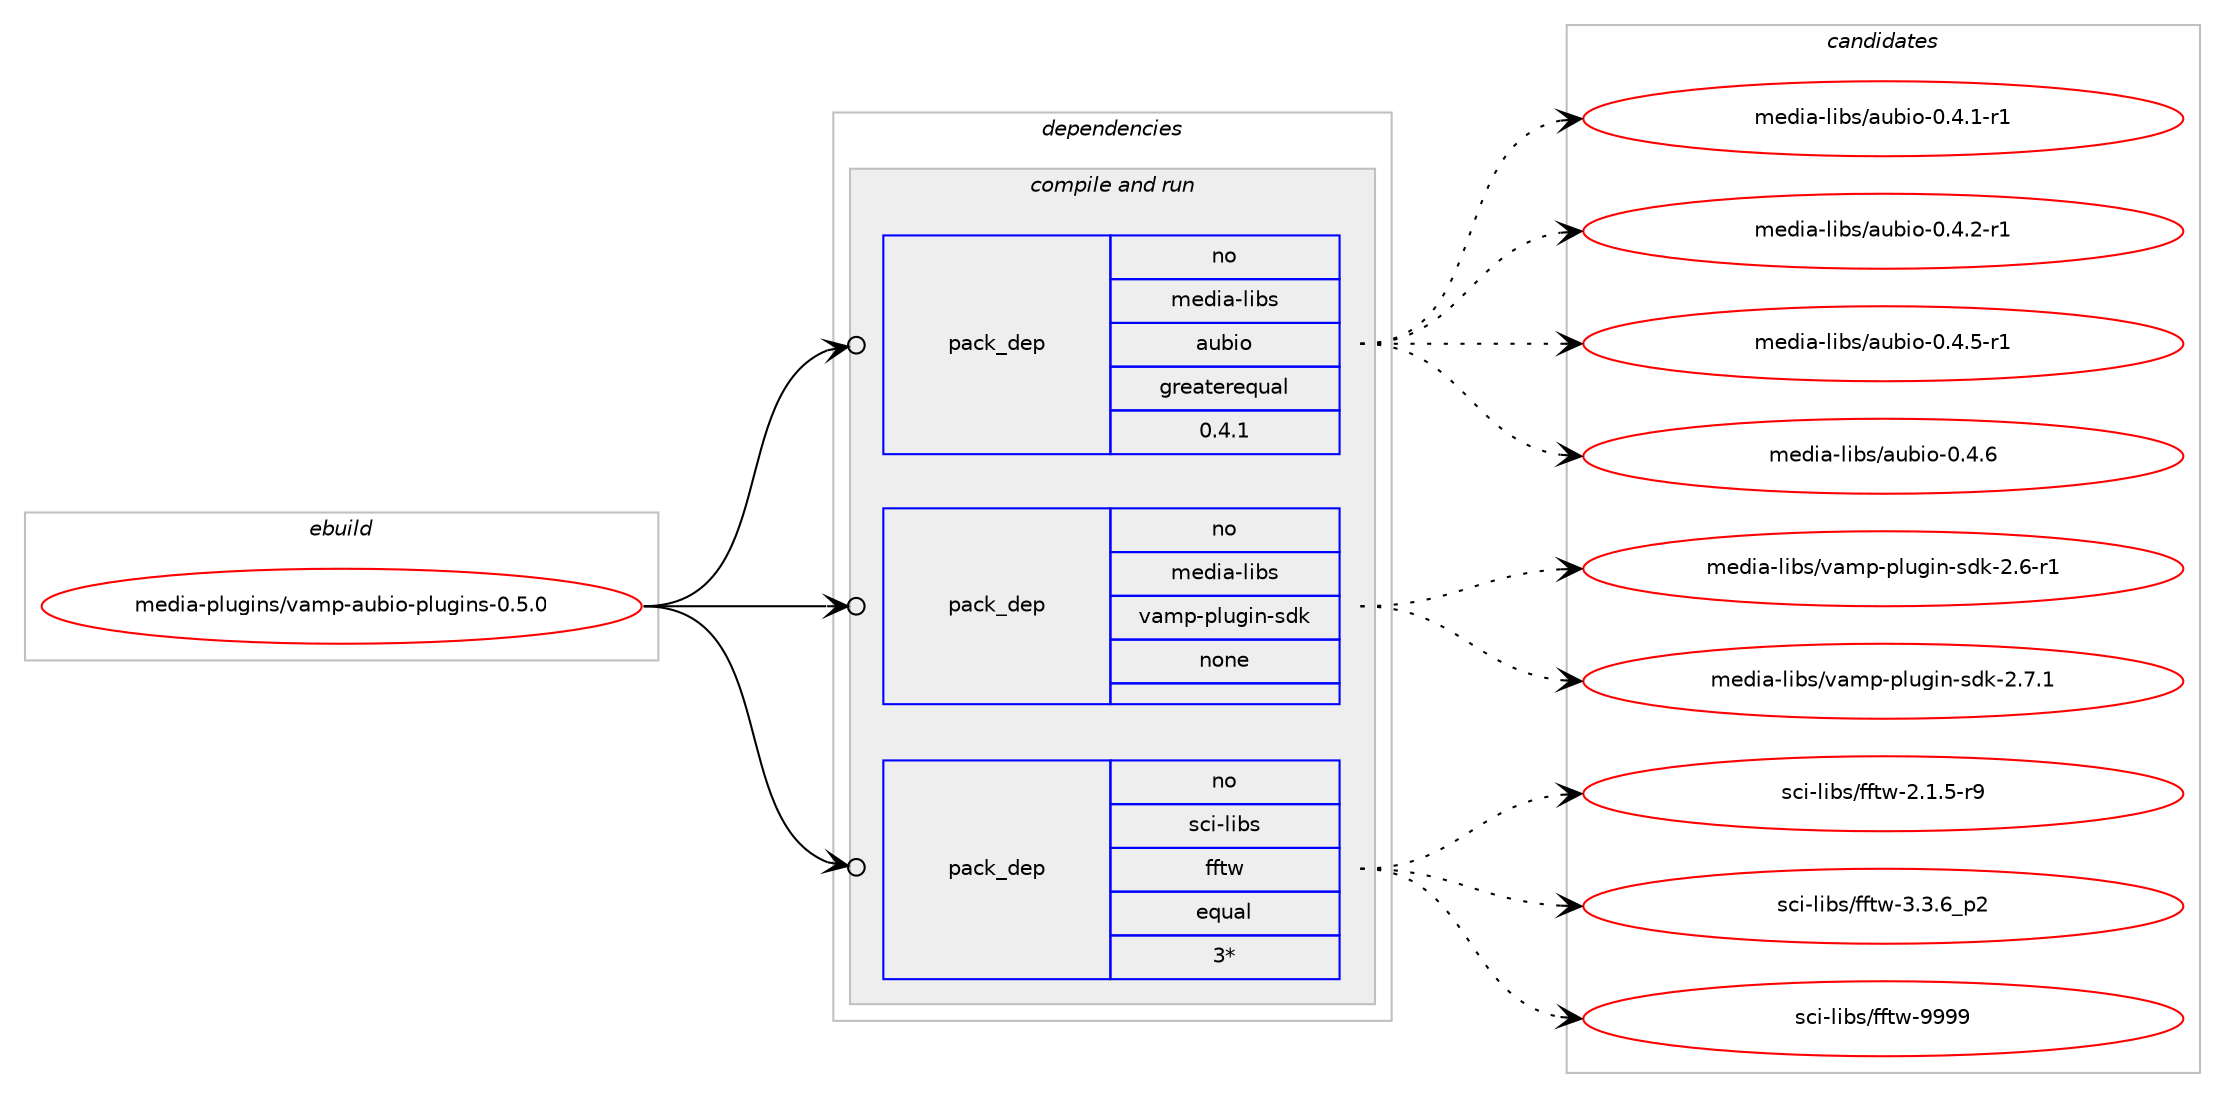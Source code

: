 digraph prolog {

# *************
# Graph options
# *************

newrank=true;
concentrate=true;
compound=true;
graph [rankdir=LR,fontname=Helvetica,fontsize=10,ranksep=1.5];#, ranksep=2.5, nodesep=0.2];
edge  [arrowhead=vee];
node  [fontname=Helvetica,fontsize=10];

# **********
# The ebuild
# **********

subgraph cluster_leftcol {
color=gray;
rank=same;
label=<<i>ebuild</i>>;
id [label="media-plugins/vamp-aubio-plugins-0.5.0", color=red, width=4, href="../media-plugins/vamp-aubio-plugins-0.5.0.svg"];
}

# ****************
# The dependencies
# ****************

subgraph cluster_midcol {
color=gray;
label=<<i>dependencies</i>>;
subgraph cluster_compile {
fillcolor="#eeeeee";
style=filled;
label=<<i>compile</i>>;
}
subgraph cluster_compileandrun {
fillcolor="#eeeeee";
style=filled;
label=<<i>compile and run</i>>;
subgraph pack277408 {
dependency375868 [label=<<TABLE BORDER="0" CELLBORDER="1" CELLSPACING="0" CELLPADDING="4" WIDTH="220"><TR><TD ROWSPAN="6" CELLPADDING="30">pack_dep</TD></TR><TR><TD WIDTH="110">no</TD></TR><TR><TD>media-libs</TD></TR><TR><TD>aubio</TD></TR><TR><TD>greaterequal</TD></TR><TR><TD>0.4.1</TD></TR></TABLE>>, shape=none, color=blue];
}
id:e -> dependency375868:w [weight=20,style="solid",arrowhead="odotvee"];
subgraph pack277409 {
dependency375869 [label=<<TABLE BORDER="0" CELLBORDER="1" CELLSPACING="0" CELLPADDING="4" WIDTH="220"><TR><TD ROWSPAN="6" CELLPADDING="30">pack_dep</TD></TR><TR><TD WIDTH="110">no</TD></TR><TR><TD>media-libs</TD></TR><TR><TD>vamp-plugin-sdk</TD></TR><TR><TD>none</TD></TR><TR><TD></TD></TR></TABLE>>, shape=none, color=blue];
}
id:e -> dependency375869:w [weight=20,style="solid",arrowhead="odotvee"];
subgraph pack277410 {
dependency375870 [label=<<TABLE BORDER="0" CELLBORDER="1" CELLSPACING="0" CELLPADDING="4" WIDTH="220"><TR><TD ROWSPAN="6" CELLPADDING="30">pack_dep</TD></TR><TR><TD WIDTH="110">no</TD></TR><TR><TD>sci-libs</TD></TR><TR><TD>fftw</TD></TR><TR><TD>equal</TD></TR><TR><TD>3*</TD></TR></TABLE>>, shape=none, color=blue];
}
id:e -> dependency375870:w [weight=20,style="solid",arrowhead="odotvee"];
}
subgraph cluster_run {
fillcolor="#eeeeee";
style=filled;
label=<<i>run</i>>;
}
}

# **************
# The candidates
# **************

subgraph cluster_choices {
rank=same;
color=gray;
label=<<i>candidates</i>>;

subgraph choice277408 {
color=black;
nodesep=1;
choice1091011001059745108105981154797117981051114548465246494511449 [label="media-libs/aubio-0.4.1-r1", color=red, width=4,href="../media-libs/aubio-0.4.1-r1.svg"];
choice1091011001059745108105981154797117981051114548465246504511449 [label="media-libs/aubio-0.4.2-r1", color=red, width=4,href="../media-libs/aubio-0.4.2-r1.svg"];
choice1091011001059745108105981154797117981051114548465246534511449 [label="media-libs/aubio-0.4.5-r1", color=red, width=4,href="../media-libs/aubio-0.4.5-r1.svg"];
choice109101100105974510810598115479711798105111454846524654 [label="media-libs/aubio-0.4.6", color=red, width=4,href="../media-libs/aubio-0.4.6.svg"];
dependency375868:e -> choice1091011001059745108105981154797117981051114548465246494511449:w [style=dotted,weight="100"];
dependency375868:e -> choice1091011001059745108105981154797117981051114548465246504511449:w [style=dotted,weight="100"];
dependency375868:e -> choice1091011001059745108105981154797117981051114548465246534511449:w [style=dotted,weight="100"];
dependency375868:e -> choice109101100105974510810598115479711798105111454846524654:w [style=dotted,weight="100"];
}
subgraph choice277409 {
color=black;
nodesep=1;
choice10910110010597451081059811547118971091124511210811710310511045115100107455046544511449 [label="media-libs/vamp-plugin-sdk-2.6-r1", color=red, width=4,href="../media-libs/vamp-plugin-sdk-2.6-r1.svg"];
choice10910110010597451081059811547118971091124511210811710310511045115100107455046554649 [label="media-libs/vamp-plugin-sdk-2.7.1", color=red, width=4,href="../media-libs/vamp-plugin-sdk-2.7.1.svg"];
dependency375869:e -> choice10910110010597451081059811547118971091124511210811710310511045115100107455046544511449:w [style=dotted,weight="100"];
dependency375869:e -> choice10910110010597451081059811547118971091124511210811710310511045115100107455046554649:w [style=dotted,weight="100"];
}
subgraph choice277410 {
color=black;
nodesep=1;
choice115991054510810598115471021021161194550464946534511457 [label="sci-libs/fftw-2.1.5-r9", color=red, width=4,href="../sci-libs/fftw-2.1.5-r9.svg"];
choice115991054510810598115471021021161194551465146549511250 [label="sci-libs/fftw-3.3.6_p2", color=red, width=4,href="../sci-libs/fftw-3.3.6_p2.svg"];
choice115991054510810598115471021021161194557575757 [label="sci-libs/fftw-9999", color=red, width=4,href="../sci-libs/fftw-9999.svg"];
dependency375870:e -> choice115991054510810598115471021021161194550464946534511457:w [style=dotted,weight="100"];
dependency375870:e -> choice115991054510810598115471021021161194551465146549511250:w [style=dotted,weight="100"];
dependency375870:e -> choice115991054510810598115471021021161194557575757:w [style=dotted,weight="100"];
}
}

}
